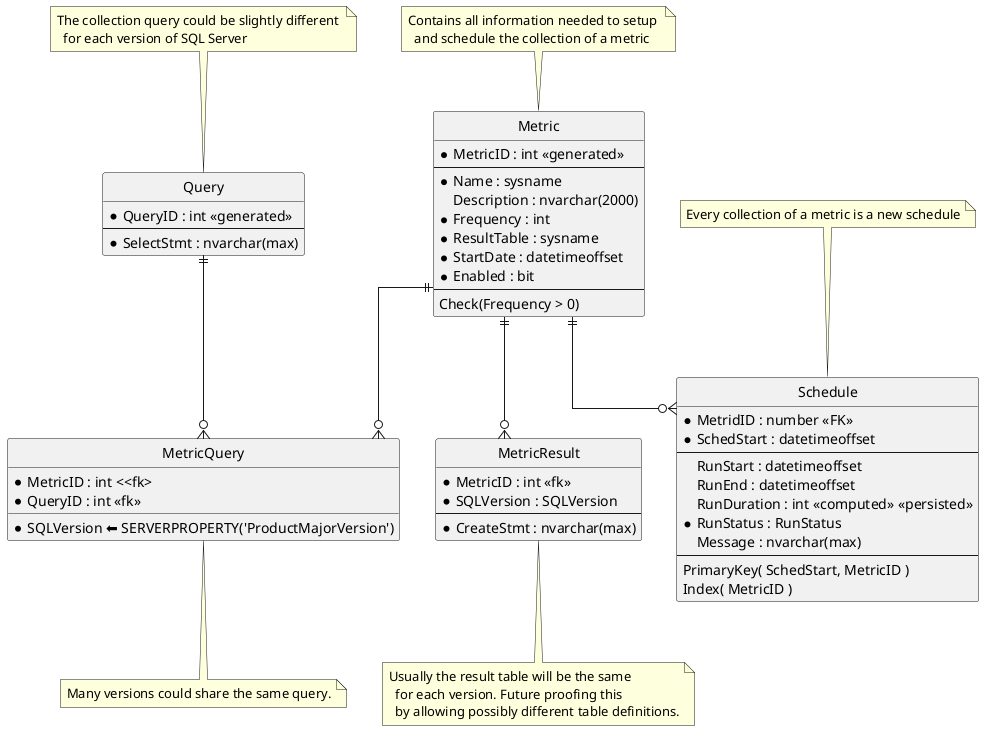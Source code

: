 @startuml

' hide the spot
hide circle
hide empty members

' avoid problems with angled crows feet
skinparam linetype ortho



' Entities
entity "Metric" as metric {
  *MetricID : int <<generated>>
  --
  *Name : sysname
  Description : nvarchar(2000)
  *Frequency : int
  *ResultTable : sysname
  *StartDate : datetimeoffset
  *Enabled : bit
  --
  Check(Frequency > 0)
}
note top
  Contains all information needed to setup 
    and schedule the collection of a metric
end note

entity "MetricQuery" as metricquery {
  *MetricID : int <<fk>
  *QueryID : int <<fk>>
  *SQLVersion ⬅ SERVERPROPERTY('ProductMajorVersion')
}
note bottom
  Many versions could share the same query.
end note

entity "Query" as query {
  *QueryID : int <<generated>>
  --
  *SelectStmt : nvarchar(max)
}
note top
  The collection query could be slightly different 
    for each version of SQL Server
end note

entity "MetricResult" as metricresult {
  *MetricID : int <<fk>>
  *SQLVersion : SQLVersion
  --
  *CreateStmt : nvarchar(max)
}
note bottom
  Usually the result table will be the same
    for each version. Future proofing this
    by allowing possibly different table definitions.
end note

entity "Schedule" as schedule {
  *MetridID : number <<FK>>
  *SchedStart : datetimeoffset
  --
  RunStart : datetimeoffset
  RunEnd : datetimeoffset
  RunDuration : int <<computed>> <<persisted>>
  *RunStatus : RunStatus 
  Message : nvarchar(max) 
  --
  PrimaryKey( SchedStart, MetricID )
  Index( MetricID )
}
note top
Every collection of a metric is a new schedule
end note

' Relationships
metric ||--o{ schedule 
metric ||--o{ metricquery 
metric ||--o{ metricresult 
query ||--o{ metricquery 

@enduml